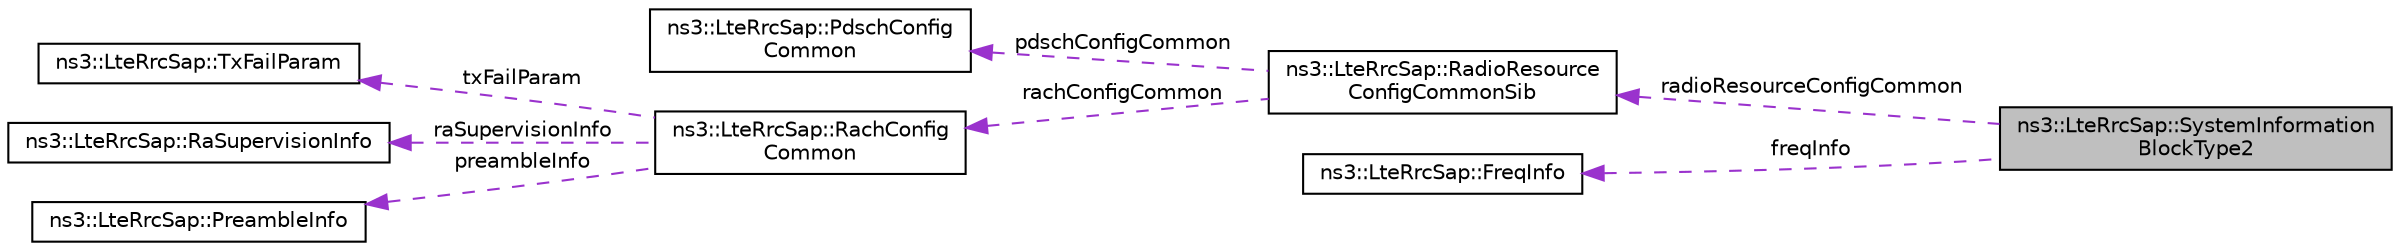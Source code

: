 digraph "ns3::LteRrcSap::SystemInformationBlockType2"
{
 // LATEX_PDF_SIZE
  edge [fontname="Helvetica",fontsize="10",labelfontname="Helvetica",labelfontsize="10"];
  node [fontname="Helvetica",fontsize="10",shape=record];
  rankdir="LR";
  Node1 [label="ns3::LteRrcSap::SystemInformation\lBlockType2",height=0.2,width=0.4,color="black", fillcolor="grey75", style="filled", fontcolor="black",tooltip="SystemInformationBlockType2 structure."];
  Node2 -> Node1 [dir="back",color="darkorchid3",fontsize="10",style="dashed",label=" radioResourceConfigCommon" ,fontname="Helvetica"];
  Node2 [label="ns3::LteRrcSap::RadioResource\lConfigCommonSib",height=0.2,width=0.4,color="black", fillcolor="white", style="filled",URL="$structns3_1_1_lte_rrc_sap_1_1_radio_resource_config_common_sib.html",tooltip="RadioResourceConfigCommonSib structure."];
  Node3 -> Node2 [dir="back",color="darkorchid3",fontsize="10",style="dashed",label=" pdschConfigCommon" ,fontname="Helvetica"];
  Node3 [label="ns3::LteRrcSap::PdschConfig\lCommon",height=0.2,width=0.4,color="black", fillcolor="white", style="filled",URL="$structns3_1_1_lte_rrc_sap_1_1_pdsch_config_common.html",tooltip="PdschConfigCommon structure."];
  Node4 -> Node2 [dir="back",color="darkorchid3",fontsize="10",style="dashed",label=" rachConfigCommon" ,fontname="Helvetica"];
  Node4 [label="ns3::LteRrcSap::RachConfig\lCommon",height=0.2,width=0.4,color="black", fillcolor="white", style="filled",URL="$structns3_1_1_lte_rrc_sap_1_1_rach_config_common.html",tooltip="RachConfigCommon structure."];
  Node5 -> Node4 [dir="back",color="darkorchid3",fontsize="10",style="dashed",label=" txFailParam" ,fontname="Helvetica"];
  Node5 [label="ns3::LteRrcSap::TxFailParam",height=0.2,width=0.4,color="black", fillcolor="white", style="filled",URL="$structns3_1_1_lte_rrc_sap_1_1_tx_fail_param.html",tooltip="TxFailParams structure."];
  Node6 -> Node4 [dir="back",color="darkorchid3",fontsize="10",style="dashed",label=" raSupervisionInfo" ,fontname="Helvetica"];
  Node6 [label="ns3::LteRrcSap::RaSupervisionInfo",height=0.2,width=0.4,color="black", fillcolor="white", style="filled",URL="$structns3_1_1_lte_rrc_sap_1_1_ra_supervision_info.html",tooltip="RaSupervisionInfo structure."];
  Node7 -> Node4 [dir="back",color="darkorchid3",fontsize="10",style="dashed",label=" preambleInfo" ,fontname="Helvetica"];
  Node7 [label="ns3::LteRrcSap::PreambleInfo",height=0.2,width=0.4,color="black", fillcolor="white", style="filled",URL="$structns3_1_1_lte_rrc_sap_1_1_preamble_info.html",tooltip="PreambleInfo structure."];
  Node8 -> Node1 [dir="back",color="darkorchid3",fontsize="10",style="dashed",label=" freqInfo" ,fontname="Helvetica"];
  Node8 [label="ns3::LteRrcSap::FreqInfo",height=0.2,width=0.4,color="black", fillcolor="white", style="filled",URL="$structns3_1_1_lte_rrc_sap_1_1_freq_info.html",tooltip="FreqInfo structure."];
}
